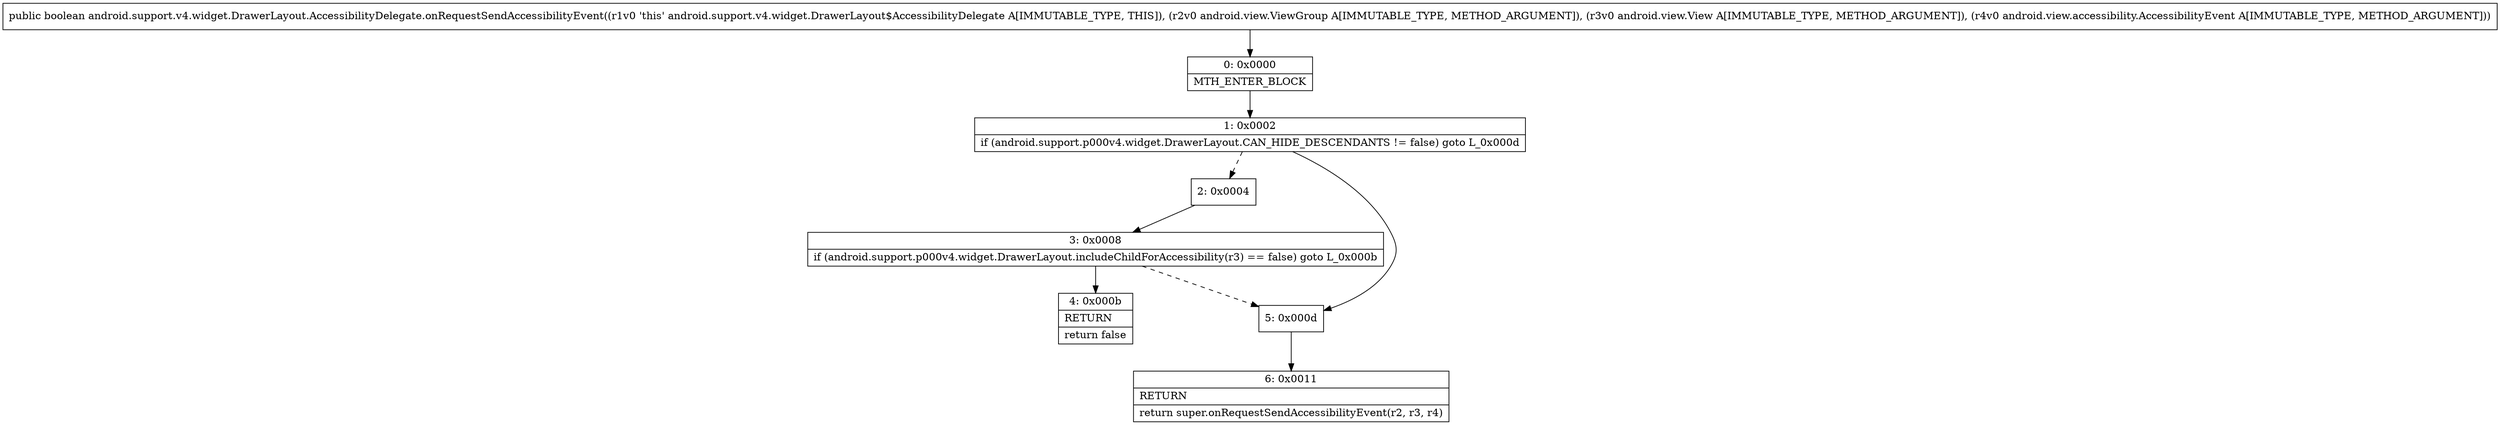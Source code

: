 digraph "CFG forandroid.support.v4.widget.DrawerLayout.AccessibilityDelegate.onRequestSendAccessibilityEvent(Landroid\/view\/ViewGroup;Landroid\/view\/View;Landroid\/view\/accessibility\/AccessibilityEvent;)Z" {
Node_0 [shape=record,label="{0\:\ 0x0000|MTH_ENTER_BLOCK\l}"];
Node_1 [shape=record,label="{1\:\ 0x0002|if (android.support.p000v4.widget.DrawerLayout.CAN_HIDE_DESCENDANTS != false) goto L_0x000d\l}"];
Node_2 [shape=record,label="{2\:\ 0x0004}"];
Node_3 [shape=record,label="{3\:\ 0x0008|if (android.support.p000v4.widget.DrawerLayout.includeChildForAccessibility(r3) == false) goto L_0x000b\l}"];
Node_4 [shape=record,label="{4\:\ 0x000b|RETURN\l|return false\l}"];
Node_5 [shape=record,label="{5\:\ 0x000d}"];
Node_6 [shape=record,label="{6\:\ 0x0011|RETURN\l|return super.onRequestSendAccessibilityEvent(r2, r3, r4)\l}"];
MethodNode[shape=record,label="{public boolean android.support.v4.widget.DrawerLayout.AccessibilityDelegate.onRequestSendAccessibilityEvent((r1v0 'this' android.support.v4.widget.DrawerLayout$AccessibilityDelegate A[IMMUTABLE_TYPE, THIS]), (r2v0 android.view.ViewGroup A[IMMUTABLE_TYPE, METHOD_ARGUMENT]), (r3v0 android.view.View A[IMMUTABLE_TYPE, METHOD_ARGUMENT]), (r4v0 android.view.accessibility.AccessibilityEvent A[IMMUTABLE_TYPE, METHOD_ARGUMENT])) }"];
MethodNode -> Node_0;
Node_0 -> Node_1;
Node_1 -> Node_2[style=dashed];
Node_1 -> Node_5;
Node_2 -> Node_3;
Node_3 -> Node_4;
Node_3 -> Node_5[style=dashed];
Node_5 -> Node_6;
}

